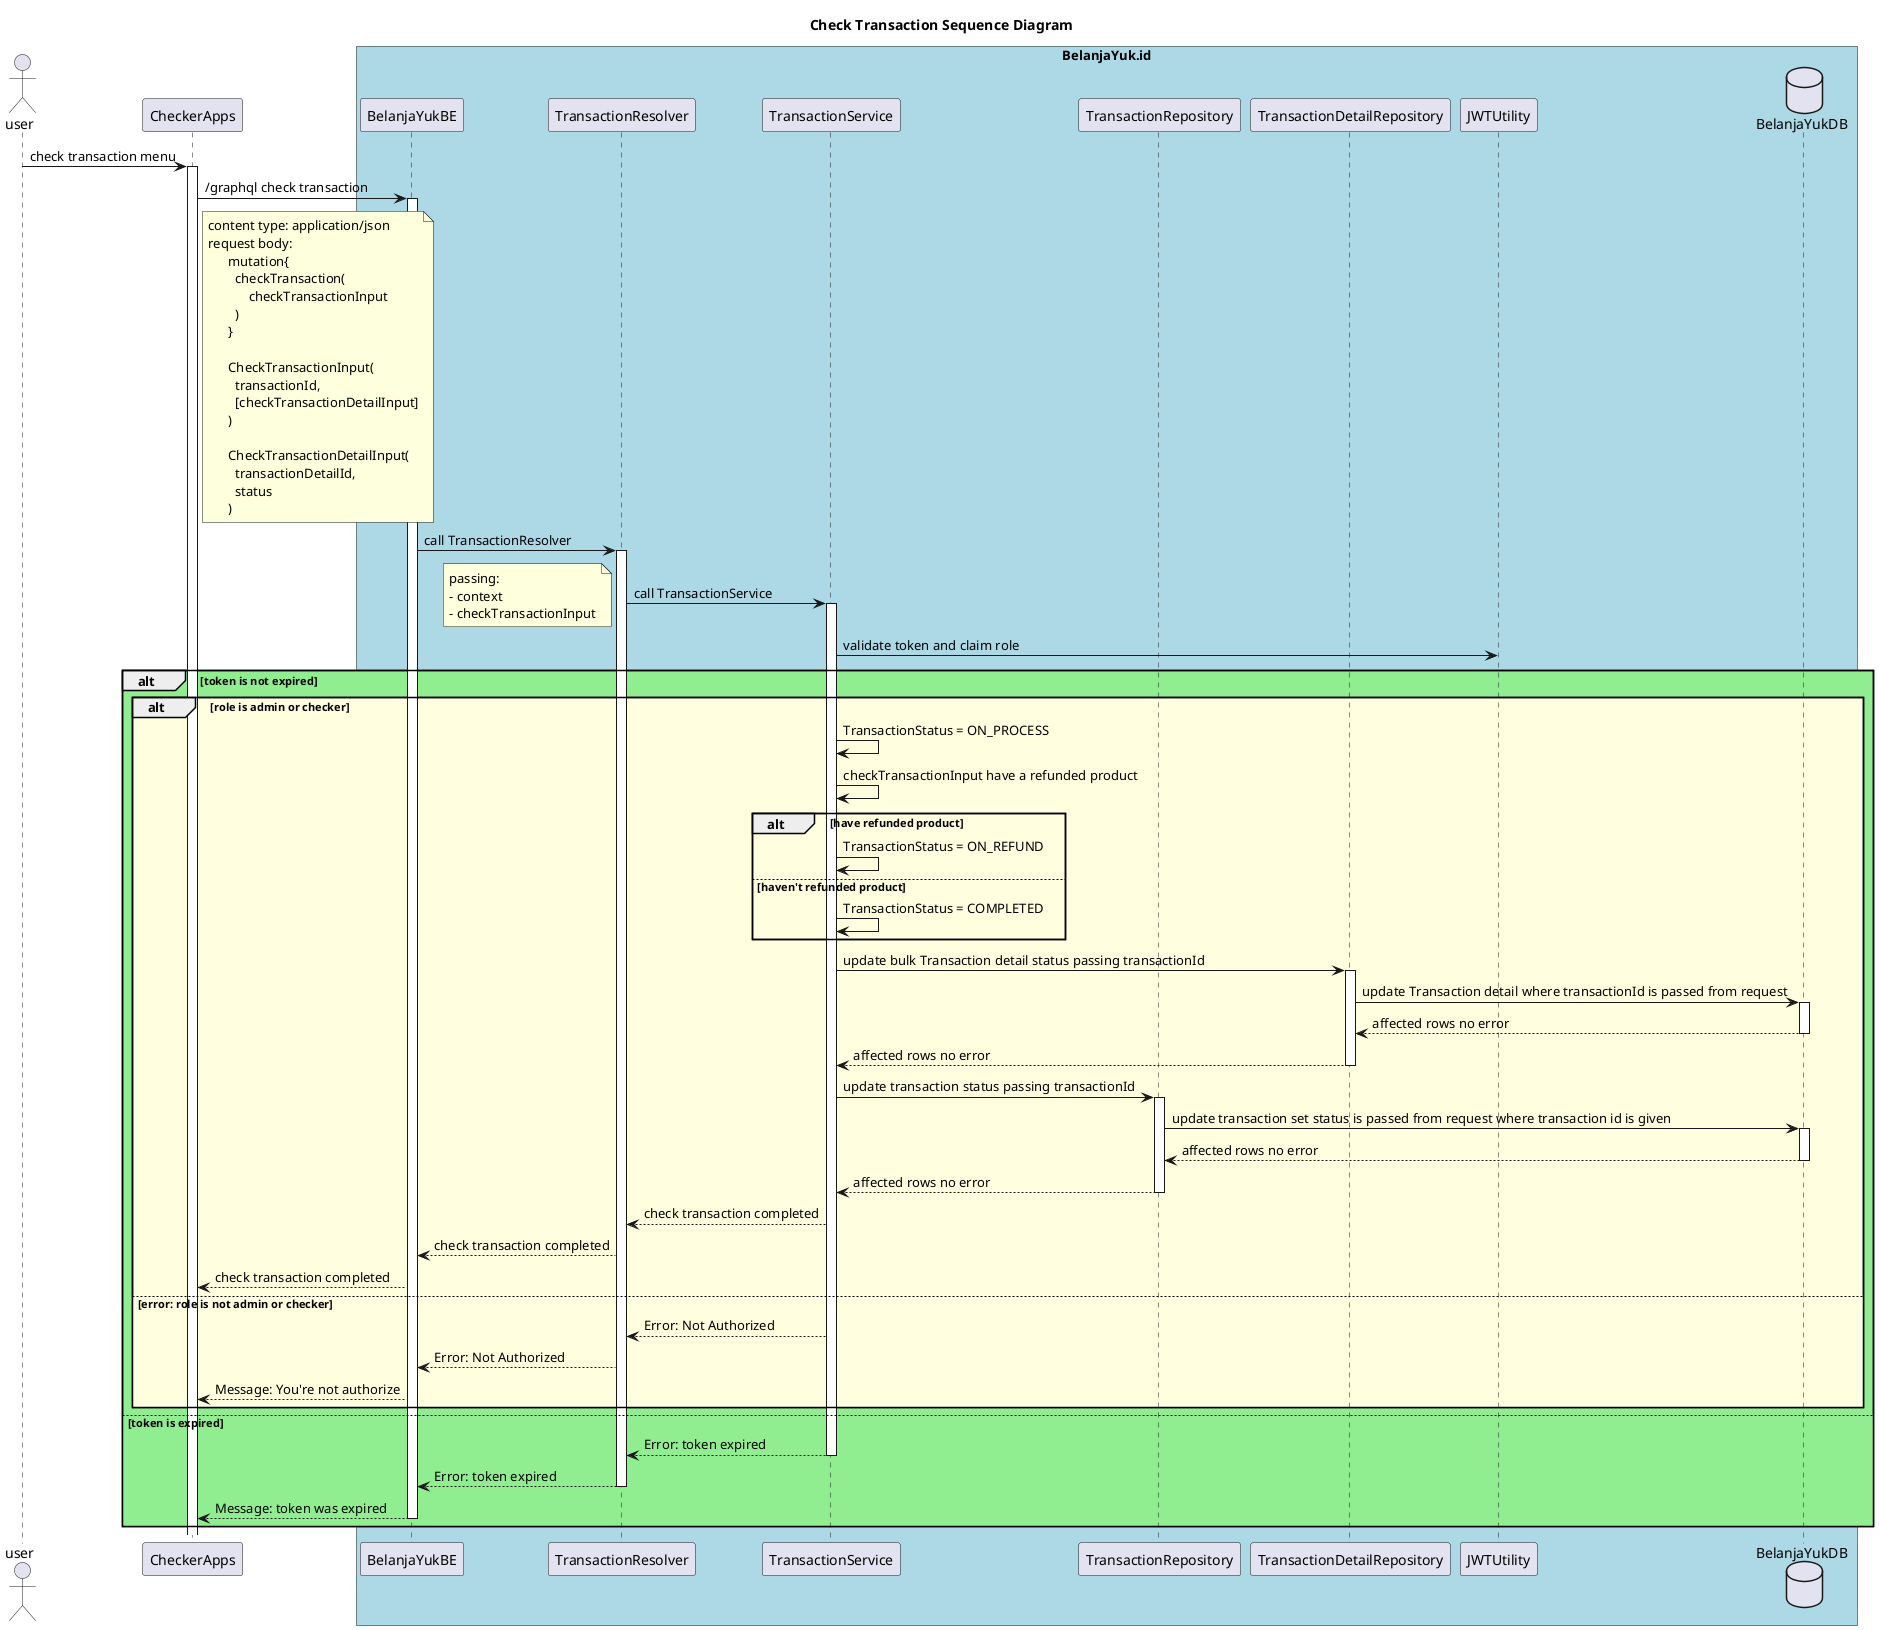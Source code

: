 @startuml
title: Check Transaction Sequence Diagram
actor user
participant CheckerApps
database BelanjaYukDB
box "BelanjaYuk.id" #LightBlue
participant BelanjaYukBE
participant TransactionResolver
participant TransactionService
participant TransactionRepository
participant TransactionDetailRepository
participant JWTUtility
participant BelanjaYukDB
end box

user -> CheckerApps ++ : check transaction menu
CheckerApps -> BelanjaYukBE ++ : /graphql check transaction
    note right of CheckerApps
    content type: application/json
    request body:
          mutation{
            checkTransaction(
                checkTransactionInput
            )
          }

          CheckTransactionInput(
            transactionId,
            [checkTransactionDetailInput]
          )

          CheckTransactionDetailInput(
            transactionDetailId,
            status
          )
    end note
BelanjaYukBE -> TransactionResolver ++ : call TransactionResolver
TransactionResolver -> TransactionService ++ : call TransactionService
    note left
    passing:
    - context
    - checkTransactionInput
    end note
TransactionService -> JWTUtility: validate token and claim role
alt #LightGreen token is not expired
    alt #LightYellow role is admin or checker
        TransactionService -> TransactionService : TransactionStatus = ON_PROCESS
        TransactionService -> TransactionService : checkTransactionInput have a refunded product
        alt have refunded product
            TransactionService -> TransactionService : TransactionStatus = ON_REFUND
            else haven't refunded product
            TransactionService -> TransactionService : TransactionStatus = COMPLETED
        end alt
        TransactionService -> TransactionDetailRepository ++ : update bulk Transaction detail status passing transactionId
        TransactionDetailRepository -> BelanjaYukDB ++ : update Transaction detail where transactionId is passed from request
        BelanjaYukDB --> TransactionDetailRepository -- : affected rows no error
        TransactionDetailRepository --> TransactionService -- : affected rows no error
        TransactionService -> TransactionRepository ++ : update transaction status passing transactionId
        TransactionRepository -> BelanjaYukDB ++ : update transaction set status is passed from request where transaction id is given
        BelanjaYukDB --> TransactionRepository -- : affected rows no error
        TransactionRepository --> TransactionService -- : affected rows no error
        TransactionService --> TransactionResolver : check transaction completed
        TransactionResolver --> BelanjaYukBE : check transaction completed
        BelanjaYukBE --> CheckerApps : check transaction completed
        else error: role is not admin or checker
        TransactionService --> TransactionResolver : Error: Not Authorized
        TransactionResolver --> BelanjaYukBE : Error: Not Authorized
        BelanjaYukBE --> CheckerApps: Message: You're not authorize
    end alt
    else token is expired
    TransactionService --> TransactionResolver -- : Error: token expired
    TransactionResolver --> BelanjaYukBE -- : Error: token expired
    BelanjaYukBE --> CheckerApps -- : Message: token was expired
end alt
@enduml